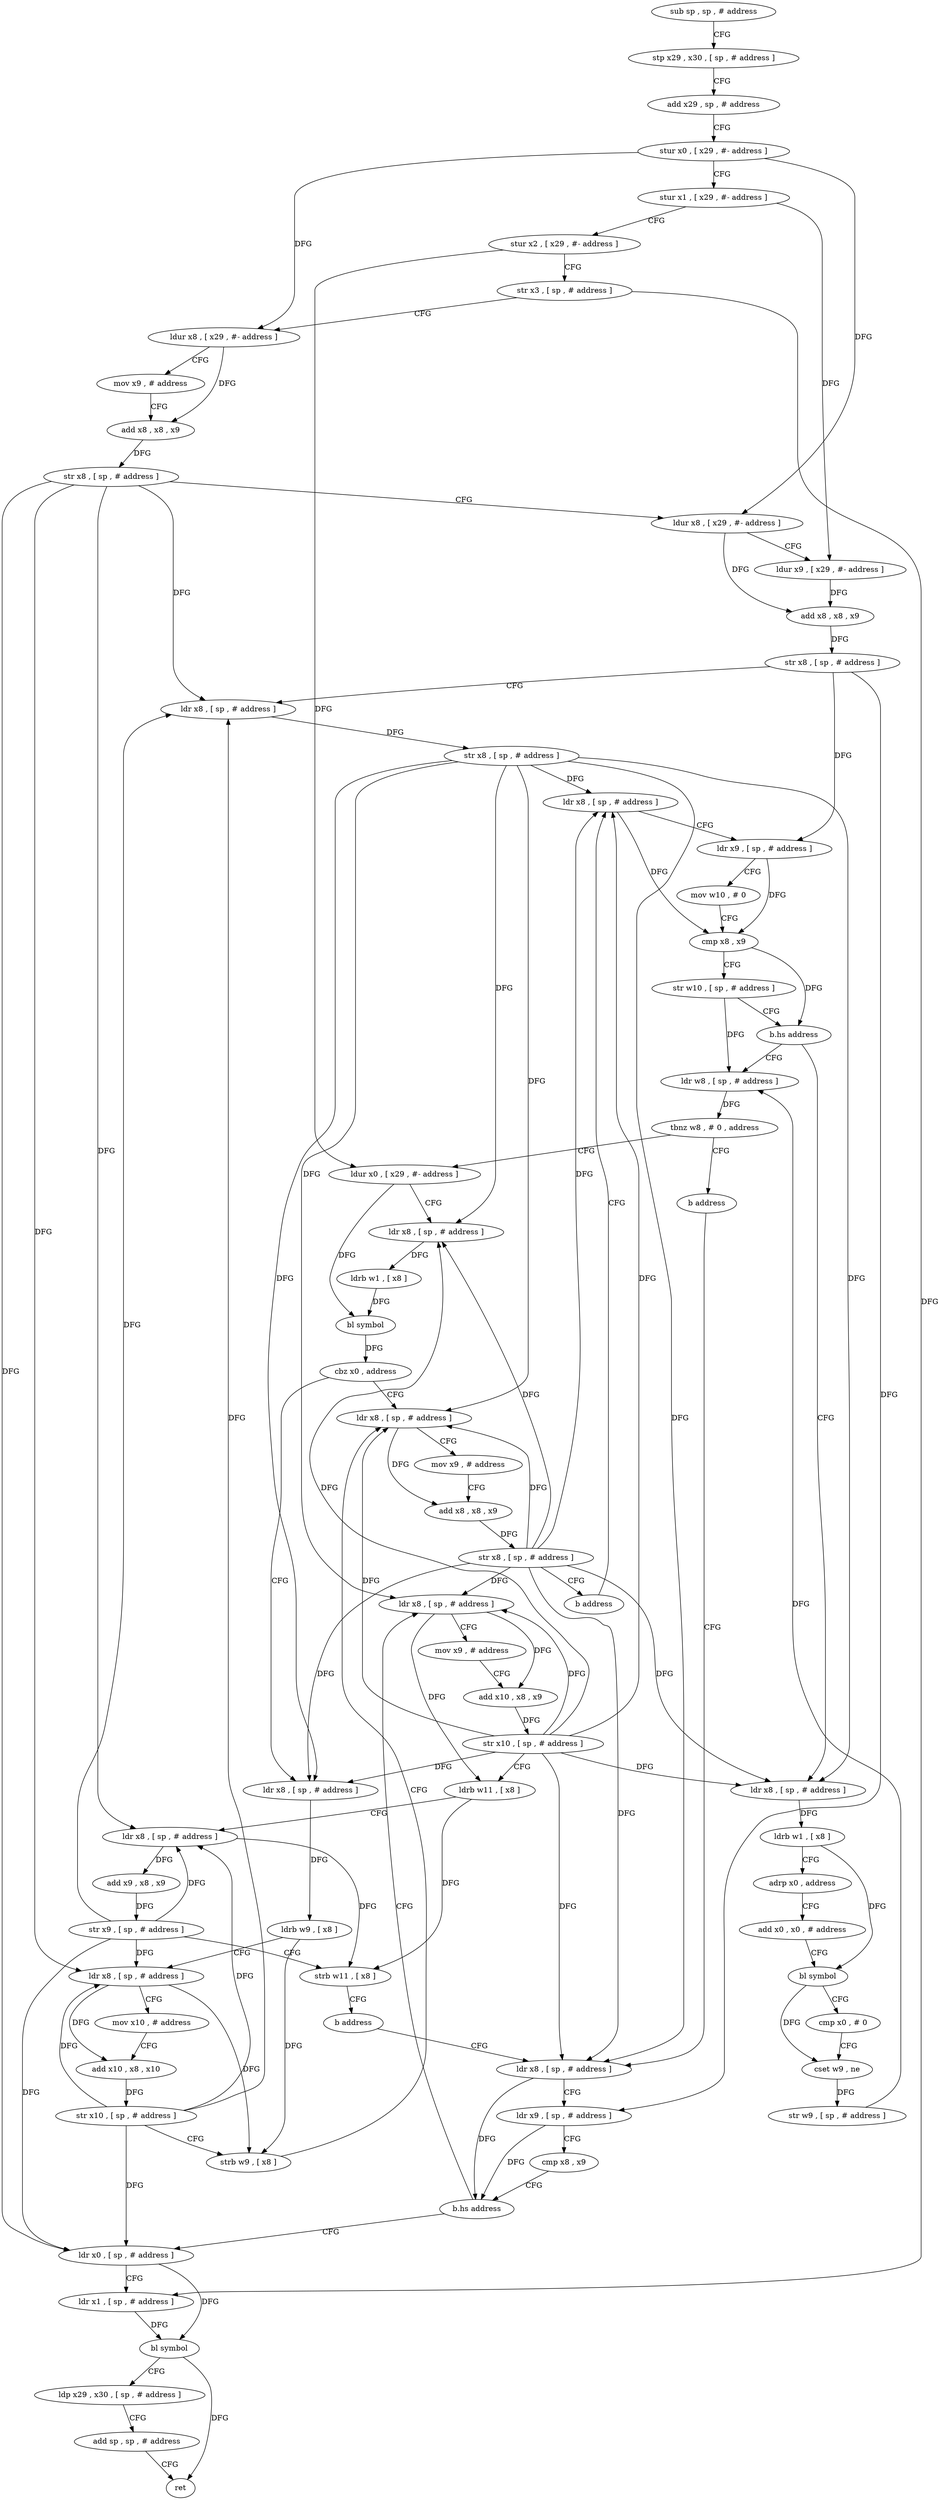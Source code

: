 digraph "func" {
"4215276" [label = "sub sp , sp , # address" ]
"4215280" [label = "stp x29 , x30 , [ sp , # address ]" ]
"4215284" [label = "add x29 , sp , # address" ]
"4215288" [label = "stur x0 , [ x29 , #- address ]" ]
"4215292" [label = "stur x1 , [ x29 , #- address ]" ]
"4215296" [label = "stur x2 , [ x29 , #- address ]" ]
"4215300" [label = "str x3 , [ sp , # address ]" ]
"4215304" [label = "ldur x8 , [ x29 , #- address ]" ]
"4215308" [label = "mov x9 , # address" ]
"4215312" [label = "add x8 , x8 , x9" ]
"4215316" [label = "str x8 , [ sp , # address ]" ]
"4215320" [label = "ldur x8 , [ x29 , #- address ]" ]
"4215324" [label = "ldur x9 , [ x29 , #- address ]" ]
"4215328" [label = "add x8 , x8 , x9" ]
"4215332" [label = "str x8 , [ sp , # address ]" ]
"4215336" [label = "ldr x8 , [ sp , # address ]" ]
"4215340" [label = "str x8 , [ sp , # address ]" ]
"4215344" [label = "ldr x8 , [ sp , # address ]" ]
"4215400" [label = "ldr w8 , [ sp , # address ]" ]
"4215404" [label = "tbnz w8 , # 0 , address" ]
"4215412" [label = "ldur x0 , [ x29 , #- address ]" ]
"4215408" [label = "b address" ]
"4215368" [label = "ldr x8 , [ sp , # address ]" ]
"4215372" [label = "ldrb w1 , [ x8 ]" ]
"4215376" [label = "adrp x0 , address" ]
"4215380" [label = "add x0 , x0 , # address" ]
"4215384" [label = "bl symbol" ]
"4215388" [label = "cmp x0 , # 0" ]
"4215392" [label = "cset w9 , ne" ]
"4215396" [label = "str w9 , [ sp , # address ]" ]
"4215416" [label = "ldr x8 , [ sp , # address ]" ]
"4215420" [label = "ldrb w1 , [ x8 ]" ]
"4215424" [label = "bl symbol" ]
"4215428" [label = "cbz x0 , address" ]
"4215460" [label = "ldr x8 , [ sp , # address ]" ]
"4215432" [label = "ldr x8 , [ sp , # address ]" ]
"4215480" [label = "ldr x8 , [ sp , # address ]" ]
"4215464" [label = "mov x9 , # address" ]
"4215468" [label = "add x8 , x8 , x9" ]
"4215472" [label = "str x8 , [ sp , # address ]" ]
"4215476" [label = "b address" ]
"4215436" [label = "ldrb w9 , [ x8 ]" ]
"4215440" [label = "ldr x8 , [ sp , # address ]" ]
"4215444" [label = "mov x10 , # address" ]
"4215448" [label = "add x10 , x8 , x10" ]
"4215452" [label = "str x10 , [ sp , # address ]" ]
"4215456" [label = "strb w9 , [ x8 ]" ]
"4215484" [label = "ldr x9 , [ sp , # address ]" ]
"4215488" [label = "cmp x8 , x9" ]
"4215492" [label = "b.hs address" ]
"4215536" [label = "ldr x0 , [ sp , # address ]" ]
"4215496" [label = "ldr x8 , [ sp , # address ]" ]
"4215348" [label = "ldr x9 , [ sp , # address ]" ]
"4215352" [label = "mov w10 , # 0" ]
"4215356" [label = "cmp x8 , x9" ]
"4215360" [label = "str w10 , [ sp , # address ]" ]
"4215364" [label = "b.hs address" ]
"4215540" [label = "ldr x1 , [ sp , # address ]" ]
"4215544" [label = "bl symbol" ]
"4215548" [label = "ldp x29 , x30 , [ sp , # address ]" ]
"4215552" [label = "add sp , sp , # address" ]
"4215556" [label = "ret" ]
"4215500" [label = "mov x9 , # address" ]
"4215504" [label = "add x10 , x8 , x9" ]
"4215508" [label = "str x10 , [ sp , # address ]" ]
"4215512" [label = "ldrb w11 , [ x8 ]" ]
"4215516" [label = "ldr x8 , [ sp , # address ]" ]
"4215520" [label = "add x9 , x8 , x9" ]
"4215524" [label = "str x9 , [ sp , # address ]" ]
"4215528" [label = "strb w11 , [ x8 ]" ]
"4215532" [label = "b address" ]
"4215276" -> "4215280" [ label = "CFG" ]
"4215280" -> "4215284" [ label = "CFG" ]
"4215284" -> "4215288" [ label = "CFG" ]
"4215288" -> "4215292" [ label = "CFG" ]
"4215288" -> "4215304" [ label = "DFG" ]
"4215288" -> "4215320" [ label = "DFG" ]
"4215292" -> "4215296" [ label = "CFG" ]
"4215292" -> "4215324" [ label = "DFG" ]
"4215296" -> "4215300" [ label = "CFG" ]
"4215296" -> "4215412" [ label = "DFG" ]
"4215300" -> "4215304" [ label = "CFG" ]
"4215300" -> "4215540" [ label = "DFG" ]
"4215304" -> "4215308" [ label = "CFG" ]
"4215304" -> "4215312" [ label = "DFG" ]
"4215308" -> "4215312" [ label = "CFG" ]
"4215312" -> "4215316" [ label = "DFG" ]
"4215316" -> "4215320" [ label = "CFG" ]
"4215316" -> "4215336" [ label = "DFG" ]
"4215316" -> "4215440" [ label = "DFG" ]
"4215316" -> "4215536" [ label = "DFG" ]
"4215316" -> "4215516" [ label = "DFG" ]
"4215320" -> "4215324" [ label = "CFG" ]
"4215320" -> "4215328" [ label = "DFG" ]
"4215324" -> "4215328" [ label = "DFG" ]
"4215328" -> "4215332" [ label = "DFG" ]
"4215332" -> "4215336" [ label = "CFG" ]
"4215332" -> "4215348" [ label = "DFG" ]
"4215332" -> "4215484" [ label = "DFG" ]
"4215336" -> "4215340" [ label = "DFG" ]
"4215340" -> "4215344" [ label = "DFG" ]
"4215340" -> "4215368" [ label = "DFG" ]
"4215340" -> "4215416" [ label = "DFG" ]
"4215340" -> "4215460" [ label = "DFG" ]
"4215340" -> "4215432" [ label = "DFG" ]
"4215340" -> "4215480" [ label = "DFG" ]
"4215340" -> "4215496" [ label = "DFG" ]
"4215344" -> "4215348" [ label = "CFG" ]
"4215344" -> "4215356" [ label = "DFG" ]
"4215400" -> "4215404" [ label = "DFG" ]
"4215404" -> "4215412" [ label = "CFG" ]
"4215404" -> "4215408" [ label = "CFG" ]
"4215412" -> "4215416" [ label = "CFG" ]
"4215412" -> "4215424" [ label = "DFG" ]
"4215408" -> "4215480" [ label = "CFG" ]
"4215368" -> "4215372" [ label = "DFG" ]
"4215372" -> "4215376" [ label = "CFG" ]
"4215372" -> "4215384" [ label = "DFG" ]
"4215376" -> "4215380" [ label = "CFG" ]
"4215380" -> "4215384" [ label = "CFG" ]
"4215384" -> "4215388" [ label = "CFG" ]
"4215384" -> "4215392" [ label = "DFG" ]
"4215388" -> "4215392" [ label = "CFG" ]
"4215392" -> "4215396" [ label = "DFG" ]
"4215396" -> "4215400" [ label = "DFG" ]
"4215416" -> "4215420" [ label = "DFG" ]
"4215420" -> "4215424" [ label = "DFG" ]
"4215424" -> "4215428" [ label = "DFG" ]
"4215428" -> "4215460" [ label = "CFG" ]
"4215428" -> "4215432" [ label = "CFG" ]
"4215460" -> "4215464" [ label = "CFG" ]
"4215460" -> "4215468" [ label = "DFG" ]
"4215432" -> "4215436" [ label = "DFG" ]
"4215480" -> "4215484" [ label = "CFG" ]
"4215480" -> "4215492" [ label = "DFG" ]
"4215464" -> "4215468" [ label = "CFG" ]
"4215468" -> "4215472" [ label = "DFG" ]
"4215472" -> "4215476" [ label = "CFG" ]
"4215472" -> "4215344" [ label = "DFG" ]
"4215472" -> "4215368" [ label = "DFG" ]
"4215472" -> "4215416" [ label = "DFG" ]
"4215472" -> "4215460" [ label = "DFG" ]
"4215472" -> "4215432" [ label = "DFG" ]
"4215472" -> "4215480" [ label = "DFG" ]
"4215472" -> "4215496" [ label = "DFG" ]
"4215476" -> "4215344" [ label = "CFG" ]
"4215436" -> "4215440" [ label = "CFG" ]
"4215436" -> "4215456" [ label = "DFG" ]
"4215440" -> "4215444" [ label = "CFG" ]
"4215440" -> "4215448" [ label = "DFG" ]
"4215440" -> "4215456" [ label = "DFG" ]
"4215444" -> "4215448" [ label = "CFG" ]
"4215448" -> "4215452" [ label = "DFG" ]
"4215452" -> "4215456" [ label = "CFG" ]
"4215452" -> "4215336" [ label = "DFG" ]
"4215452" -> "4215440" [ label = "DFG" ]
"4215452" -> "4215536" [ label = "DFG" ]
"4215452" -> "4215516" [ label = "DFG" ]
"4215456" -> "4215460" [ label = "CFG" ]
"4215484" -> "4215488" [ label = "CFG" ]
"4215484" -> "4215492" [ label = "DFG" ]
"4215488" -> "4215492" [ label = "CFG" ]
"4215492" -> "4215536" [ label = "CFG" ]
"4215492" -> "4215496" [ label = "CFG" ]
"4215536" -> "4215540" [ label = "CFG" ]
"4215536" -> "4215544" [ label = "DFG" ]
"4215496" -> "4215500" [ label = "CFG" ]
"4215496" -> "4215504" [ label = "DFG" ]
"4215496" -> "4215512" [ label = "DFG" ]
"4215348" -> "4215352" [ label = "CFG" ]
"4215348" -> "4215356" [ label = "DFG" ]
"4215352" -> "4215356" [ label = "CFG" ]
"4215356" -> "4215360" [ label = "CFG" ]
"4215356" -> "4215364" [ label = "DFG" ]
"4215360" -> "4215364" [ label = "CFG" ]
"4215360" -> "4215400" [ label = "DFG" ]
"4215364" -> "4215400" [ label = "CFG" ]
"4215364" -> "4215368" [ label = "CFG" ]
"4215540" -> "4215544" [ label = "DFG" ]
"4215544" -> "4215548" [ label = "CFG" ]
"4215544" -> "4215556" [ label = "DFG" ]
"4215548" -> "4215552" [ label = "CFG" ]
"4215552" -> "4215556" [ label = "CFG" ]
"4215500" -> "4215504" [ label = "CFG" ]
"4215504" -> "4215508" [ label = "DFG" ]
"4215508" -> "4215512" [ label = "CFG" ]
"4215508" -> "4215344" [ label = "DFG" ]
"4215508" -> "4215368" [ label = "DFG" ]
"4215508" -> "4215416" [ label = "DFG" ]
"4215508" -> "4215460" [ label = "DFG" ]
"4215508" -> "4215432" [ label = "DFG" ]
"4215508" -> "4215480" [ label = "DFG" ]
"4215508" -> "4215496" [ label = "DFG" ]
"4215512" -> "4215516" [ label = "CFG" ]
"4215512" -> "4215528" [ label = "DFG" ]
"4215516" -> "4215520" [ label = "DFG" ]
"4215516" -> "4215528" [ label = "DFG" ]
"4215520" -> "4215524" [ label = "DFG" ]
"4215524" -> "4215528" [ label = "CFG" ]
"4215524" -> "4215336" [ label = "DFG" ]
"4215524" -> "4215440" [ label = "DFG" ]
"4215524" -> "4215536" [ label = "DFG" ]
"4215524" -> "4215516" [ label = "DFG" ]
"4215528" -> "4215532" [ label = "CFG" ]
"4215532" -> "4215480" [ label = "CFG" ]
}
